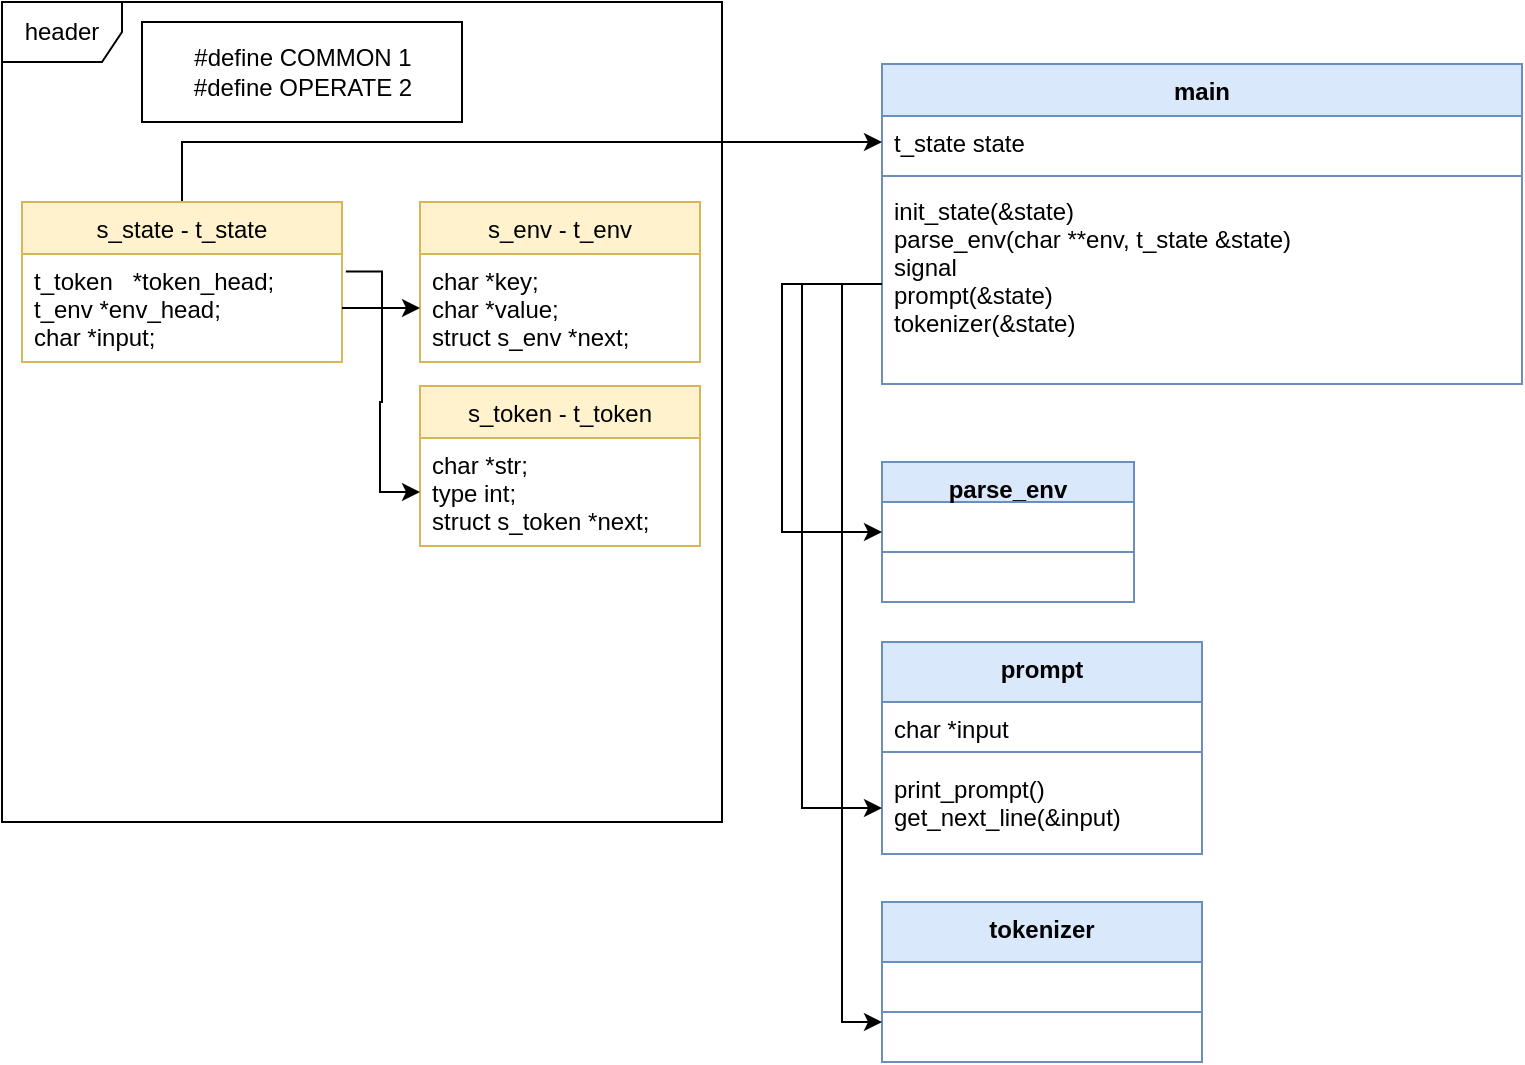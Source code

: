 <mxfile version="14.4.6" type="github">
  <diagram id="vPpmAZyfwJPQhjs65pCP" name="Page-1">
    <mxGraphModel dx="1227" dy="642" grid="1" gridSize="10" guides="1" tooltips="1" connect="1" arrows="1" fold="1" page="1" pageScale="1" pageWidth="827" pageHeight="1169" math="0" shadow="0">
      <root>
        <mxCell id="0" />
        <mxCell id="1" parent="0" />
        <mxCell id="Ixk2TPtNxIe3ymc7RwaV-39" value="header&lt;br&gt;" style="shape=umlFrame;whiteSpace=wrap;html=1;" vertex="1" parent="1">
          <mxGeometry x="10" width="360" height="410" as="geometry" />
        </mxCell>
        <mxCell id="Ixk2TPtNxIe3ymc7RwaV-2" value="main" style="swimlane;fontStyle=1;align=center;verticalAlign=top;childLayout=stackLayout;horizontal=1;startSize=26;horizontalStack=0;resizeParent=1;resizeParentMax=0;resizeLast=0;collapsible=1;marginBottom=0;fillColor=#dae8fc;strokeColor=#6c8ebf;" vertex="1" parent="1">
          <mxGeometry x="450" y="31" width="320" height="160" as="geometry" />
        </mxCell>
        <mxCell id="Ixk2TPtNxIe3ymc7RwaV-3" value="t_state state" style="text;strokeColor=none;fillColor=none;align=left;verticalAlign=top;spacingLeft=4;spacingRight=4;overflow=hidden;rotatable=0;points=[[0,0.5],[1,0.5]];portConstraint=eastwest;" vertex="1" parent="Ixk2TPtNxIe3ymc7RwaV-2">
          <mxGeometry y="26" width="320" height="26" as="geometry" />
        </mxCell>
        <mxCell id="Ixk2TPtNxIe3ymc7RwaV-4" value="" style="line;strokeWidth=1;fillColor=#dae8fc;align=left;verticalAlign=middle;spacingTop=-1;spacingLeft=3;spacingRight=3;rotatable=0;labelPosition=right;points=[];portConstraint=eastwest;strokeColor=#6c8ebf;" vertex="1" parent="Ixk2TPtNxIe3ymc7RwaV-2">
          <mxGeometry y="52" width="320" height="8" as="geometry" />
        </mxCell>
        <mxCell id="Ixk2TPtNxIe3ymc7RwaV-5" value="init_state(&amp;state)&#xa;parse_env(char **env, t_state &amp;state)&#xa;signal&#xa;prompt(&amp;state)&#xa;tokenizer(&amp;state)&#xa;" style="text;strokeColor=none;fillColor=none;align=left;verticalAlign=top;spacingLeft=4;spacingRight=4;overflow=hidden;rotatable=0;points=[[0,0.5],[1,0.5]];portConstraint=eastwest;" vertex="1" parent="Ixk2TPtNxIe3ymc7RwaV-2">
          <mxGeometry y="60" width="320" height="100" as="geometry" />
        </mxCell>
        <mxCell id="Ixk2TPtNxIe3ymc7RwaV-6" value="s_env - t_env" style="swimlane;fontStyle=0;childLayout=stackLayout;horizontal=1;startSize=26;fillColor=#fff2cc;horizontalStack=0;resizeParent=1;resizeParentMax=0;resizeLast=0;collapsible=1;marginBottom=0;strokeColor=#d6b656;" vertex="1" parent="1">
          <mxGeometry x="219" y="100" width="140" height="80" as="geometry" />
        </mxCell>
        <mxCell id="Ixk2TPtNxIe3ymc7RwaV-7" value="char			*key;	&#xa;char			*value;	&#xa;struct s_env	*next;" style="text;strokeColor=none;fillColor=none;align=left;verticalAlign=top;spacingLeft=4;spacingRight=4;overflow=hidden;rotatable=0;points=[[0,0.5],[1,0.5]];portConstraint=eastwest;" vertex="1" parent="Ixk2TPtNxIe3ymc7RwaV-6">
          <mxGeometry y="26" width="140" height="54" as="geometry" />
        </mxCell>
        <mxCell id="Ixk2TPtNxIe3ymc7RwaV-16" style="edgeStyle=orthogonalEdgeStyle;rounded=0;orthogonalLoop=1;jettySize=auto;html=1;exitX=0.5;exitY=0;exitDx=0;exitDy=0;entryX=0;entryY=0.5;entryDx=0;entryDy=0;" edge="1" parent="1" source="Ixk2TPtNxIe3ymc7RwaV-11" target="Ixk2TPtNxIe3ymc7RwaV-3">
          <mxGeometry relative="1" as="geometry" />
        </mxCell>
        <mxCell id="Ixk2TPtNxIe3ymc7RwaV-11" value="s_state - t_state" style="swimlane;fontStyle=0;childLayout=stackLayout;horizontal=1;startSize=26;fillColor=#fff2cc;horizontalStack=0;resizeParent=1;resizeParentMax=0;resizeLast=0;collapsible=1;marginBottom=0;strokeColor=#d6b656;" vertex="1" parent="1">
          <mxGeometry x="20" y="100" width="160" height="80" as="geometry" />
        </mxCell>
        <mxCell id="Ixk2TPtNxIe3ymc7RwaV-12" value="t_token   *token_head;	&#xa;t_env			*env_head;	&#xa;char			*input;	&#xa;" style="text;strokeColor=none;fillColor=none;align=left;verticalAlign=top;spacingLeft=4;spacingRight=4;overflow=hidden;rotatable=0;points=[[0,0.5],[1,0.5]];portConstraint=eastwest;" vertex="1" parent="Ixk2TPtNxIe3ymc7RwaV-11">
          <mxGeometry y="26" width="160" height="54" as="geometry" />
        </mxCell>
        <mxCell id="Ixk2TPtNxIe3ymc7RwaV-15" style="edgeStyle=orthogonalEdgeStyle;rounded=0;orthogonalLoop=1;jettySize=auto;html=1;exitX=1.012;exitY=0.163;exitDx=0;exitDy=0;exitPerimeter=0;" edge="1" parent="1" source="Ixk2TPtNxIe3ymc7RwaV-12" target="Ixk2TPtNxIe3ymc7RwaV-7">
          <mxGeometry relative="1" as="geometry" />
        </mxCell>
        <mxCell id="Ixk2TPtNxIe3ymc7RwaV-17" value="parse_env" style="swimlane;fontStyle=1;align=center;verticalAlign=top;childLayout=stackLayout;horizontal=1;startSize=20;horizontalStack=0;resizeParent=1;resizeParentMax=0;resizeLast=0;collapsible=1;marginBottom=0;fillColor=#dae8fc;strokeColor=#6c8ebf;" vertex="1" parent="1">
          <mxGeometry x="450" y="230" width="126" height="70" as="geometry" />
        </mxCell>
        <mxCell id="Ixk2TPtNxIe3ymc7RwaV-19" value="" style="line;strokeWidth=1;fillColor=#dae8fc;align=left;verticalAlign=middle;spacingTop=-1;spacingLeft=3;spacingRight=3;rotatable=0;labelPosition=right;points=[];portConstraint=eastwest;strokeColor=#6c8ebf;" vertex="1" parent="Ixk2TPtNxIe3ymc7RwaV-17">
          <mxGeometry y="20" width="126" height="50" as="geometry" />
        </mxCell>
        <mxCell id="Ixk2TPtNxIe3ymc7RwaV-21" style="edgeStyle=orthogonalEdgeStyle;rounded=0;orthogonalLoop=1;jettySize=auto;html=1;exitX=0;exitY=0.5;exitDx=0;exitDy=0;entryX=0;entryY=0.5;entryDx=0;entryDy=0;" edge="1" parent="1" source="Ixk2TPtNxIe3ymc7RwaV-5" target="Ixk2TPtNxIe3ymc7RwaV-17">
          <mxGeometry relative="1" as="geometry">
            <mxPoint x="410" y="310.0" as="targetPoint" />
            <Array as="points">
              <mxPoint x="400" y="141" />
              <mxPoint x="400" y="265" />
            </Array>
          </mxGeometry>
        </mxCell>
        <mxCell id="Ixk2TPtNxIe3ymc7RwaV-22" value="prompt&#xa;" style="swimlane;fontStyle=1;align=center;verticalAlign=top;childLayout=stackLayout;horizontal=1;startSize=30;horizontalStack=0;resizeParent=1;resizeParentMax=0;resizeLast=0;collapsible=1;marginBottom=0;fillColor=#dae8fc;strokeColor=#6c8ebf;" vertex="1" parent="1">
          <mxGeometry x="450" y="320" width="160" height="106" as="geometry" />
        </mxCell>
        <mxCell id="Ixk2TPtNxIe3ymc7RwaV-25" value="char *input&#xa;" style="text;strokeColor=none;fillColor=none;align=left;verticalAlign=top;spacingLeft=4;spacingRight=4;overflow=hidden;rotatable=0;points=[[0,0.5],[1,0.5]];portConstraint=eastwest;" vertex="1" parent="Ixk2TPtNxIe3ymc7RwaV-22">
          <mxGeometry y="30" width="160" height="20" as="geometry" />
        </mxCell>
        <mxCell id="Ixk2TPtNxIe3ymc7RwaV-24" value="" style="line;strokeWidth=1;fillColor=#dae8fc;align=left;verticalAlign=middle;spacingTop=-1;spacingLeft=3;spacingRight=3;rotatable=0;labelPosition=right;points=[];portConstraint=eastwest;strokeColor=#6c8ebf;" vertex="1" parent="Ixk2TPtNxIe3ymc7RwaV-22">
          <mxGeometry y="50" width="160" height="10" as="geometry" />
        </mxCell>
        <mxCell id="Ixk2TPtNxIe3ymc7RwaV-27" value="print_prompt()&#xa;get_next_line(&amp;input)&#xa;" style="text;strokeColor=none;fillColor=none;align=left;verticalAlign=top;spacingLeft=4;spacingRight=4;overflow=hidden;rotatable=0;points=[[0,0.5],[1,0.5]];portConstraint=eastwest;" vertex="1" parent="Ixk2TPtNxIe3ymc7RwaV-22">
          <mxGeometry y="60" width="160" height="46" as="geometry" />
        </mxCell>
        <mxCell id="Ixk2TPtNxIe3ymc7RwaV-26" style="edgeStyle=orthogonalEdgeStyle;rounded=0;orthogonalLoop=1;jettySize=auto;html=1;exitX=0;exitY=0.5;exitDx=0;exitDy=0;entryX=0;entryY=0.5;entryDx=0;entryDy=0;" edge="1" parent="1" source="Ixk2TPtNxIe3ymc7RwaV-5" target="Ixk2TPtNxIe3ymc7RwaV-27">
          <mxGeometry relative="1" as="geometry">
            <mxPoint x="414" y="309.0" as="targetPoint" />
            <Array as="points">
              <mxPoint x="410" y="141" />
              <mxPoint x="410" y="403" />
            </Array>
          </mxGeometry>
        </mxCell>
        <mxCell id="Ixk2TPtNxIe3ymc7RwaV-28" value="tokenizer" style="swimlane;fontStyle=1;align=center;verticalAlign=top;childLayout=stackLayout;horizontal=1;startSize=30;horizontalStack=0;resizeParent=1;resizeParentMax=0;resizeLast=0;collapsible=1;marginBottom=0;fillColor=#dae8fc;strokeColor=#6c8ebf;" vertex="1" parent="1">
          <mxGeometry x="450" y="450" width="160" height="80" as="geometry" />
        </mxCell>
        <mxCell id="Ixk2TPtNxIe3ymc7RwaV-30" value="" style="line;strokeWidth=1;fillColor=#dae8fc;align=left;verticalAlign=middle;spacingTop=-1;spacingLeft=3;spacingRight=3;rotatable=0;labelPosition=right;points=[];portConstraint=eastwest;strokeColor=#6c8ebf;" vertex="1" parent="Ixk2TPtNxIe3ymc7RwaV-28">
          <mxGeometry y="30" width="160" height="50" as="geometry" />
        </mxCell>
        <mxCell id="Ixk2TPtNxIe3ymc7RwaV-32" style="edgeStyle=orthogonalEdgeStyle;rounded=0;orthogonalLoop=1;jettySize=auto;html=1;exitX=0;exitY=0.5;exitDx=0;exitDy=0;entryX=0;entryY=0.75;entryDx=0;entryDy=0;" edge="1" parent="1" source="Ixk2TPtNxIe3ymc7RwaV-5" target="Ixk2TPtNxIe3ymc7RwaV-28">
          <mxGeometry relative="1" as="geometry">
            <mxPoint x="414" y="523.0" as="targetPoint" />
            <Array as="points">
              <mxPoint x="430" y="141" />
              <mxPoint x="430" y="510" />
            </Array>
          </mxGeometry>
        </mxCell>
        <mxCell id="Ixk2TPtNxIe3ymc7RwaV-34" value="s_token - t_token" style="swimlane;fontStyle=0;childLayout=stackLayout;horizontal=1;startSize=26;fillColor=#fff2cc;horizontalStack=0;resizeParent=1;resizeParentMax=0;resizeLast=0;collapsible=1;marginBottom=0;strokeColor=#d6b656;" vertex="1" parent="1">
          <mxGeometry x="219" y="192" width="140" height="80" as="geometry" />
        </mxCell>
        <mxCell id="Ixk2TPtNxIe3ymc7RwaV-35" value="char			*str;	&#xa;type int;	&#xa;struct s_token *next;" style="text;strokeColor=none;fillColor=none;align=left;verticalAlign=top;spacingLeft=4;spacingRight=4;overflow=hidden;rotatable=0;points=[[0,0.5],[1,0.5]];portConstraint=eastwest;" vertex="1" parent="Ixk2TPtNxIe3ymc7RwaV-34">
          <mxGeometry y="26" width="140" height="54" as="geometry" />
        </mxCell>
        <mxCell id="Ixk2TPtNxIe3ymc7RwaV-36" style="edgeStyle=orthogonalEdgeStyle;rounded=0;orthogonalLoop=1;jettySize=auto;html=1;exitX=1;exitY=0.5;exitDx=0;exitDy=0;entryX=0;entryY=0.5;entryDx=0;entryDy=0;" edge="1" parent="1" source="Ixk2TPtNxIe3ymc7RwaV-12" target="Ixk2TPtNxIe3ymc7RwaV-35">
          <mxGeometry relative="1" as="geometry" />
        </mxCell>
        <mxCell id="Ixk2TPtNxIe3ymc7RwaV-40" value="&lt;div&gt;#define COMMON 1&lt;/div&gt;&lt;div&gt;#define OPERATE 2&lt;/div&gt;" style="html=1;fillColor=none;align=center;" vertex="1" parent="1">
          <mxGeometry x="80" y="10" width="160" height="50" as="geometry" />
        </mxCell>
      </root>
    </mxGraphModel>
  </diagram>
</mxfile>
